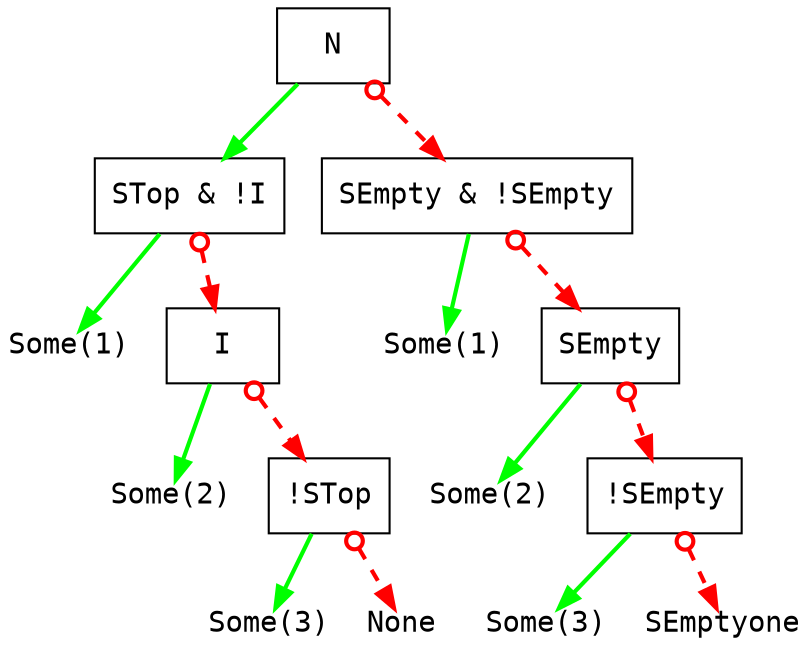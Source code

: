 digraph G {
node [ fontsize=14];
bgcolor="#ffffff00" # RGBA (with alpha)

8 [shape=box,label="N",fontname="Courier"]

8 -> n1p [style=solid,color=green,penwidth=2]
8 -> n1n [style=dashed,color=red,penwidth=2,arrowhead=normal,arrowtail=odot,dir=both]

{rank=same n1p n1n }

n1p [shape=box,label="STop & !I",fontname="Courier"]
n2p [shape=plain,label="Some(1)",fontname="Courier"]
n3p [shape=box,label="I",fontname="Courier"]
n4p [shape=plain,label="Some(2)",fontname="Courier"]
n5p [shape=box,label="!STop",fontname="Courier"]
n6p [shape=plain,label="Some(3)",fontname="Courier"]
n7p [shape=plain,label="None",fontname="Courier"]
{rank=same n2p n3p }
{rank=same n4p n5p }
{rank=same n6p n7p }

n1p -> n2p [style=solid,color=green,penwidth=2]
n1p -> n3p [style=dashed,color=red,penwidth=2,arrowhead=normal,arrowtail=odot,dir=both]

n3p -> n4p [style=solid,color=green,penwidth=2]
n3p -> n5p [style=dashed,color=red,penwidth=2,arrowhead=normal,arrowtail=odot,dir=both]

n5p -> n6p [style=solid,color=green,penwidth=2]
n5p -> n7p [style=dashed,color=red,penwidth=2,arrowhead=normal,arrowtail=odot,dir=both]


n1n [shape=box,label="SEmpty & !SEmpty",fontname="Courier"]
n2n [shape=plain,label="Some(1)",fontname="Courier"]
n3n [shape=box,label="SEmpty",fontname="Courier"]
n4n [shape=plain,label="Some(2)",fontname="Courier"]
n5n [shape=box,label="!SEmpty",fontname="Courier"]
n6n [shape=plain,label="Some(3)",fontname="Courier"]
n7n [shape=plain,label="SEmptyone",fontname="Courier"]
{rank=same n2n n3n }
{rank=same n4n n5n }
{rank=same n6n n7n }

n1n -> n2n [style=solid,color=green,penwidth=2]
n1n -> n3n [style=dashed,color=red,penwidth=2,arrowhead=normal,arrowtail=odot,dir=both]

n3n -> n4n [style=solid,color=green,penwidth=2]
n3n -> n5n [style=dashed,color=red,penwidth=2,arrowhead=normal,arrowtail=odot,dir=both]

n5n -> n6n [style=solid,color=green,penwidth=2]
n5n -> n7n [style=dashed,color=red,penwidth=2,arrowhead=normal,arrowtail=odot,dir=both]

}